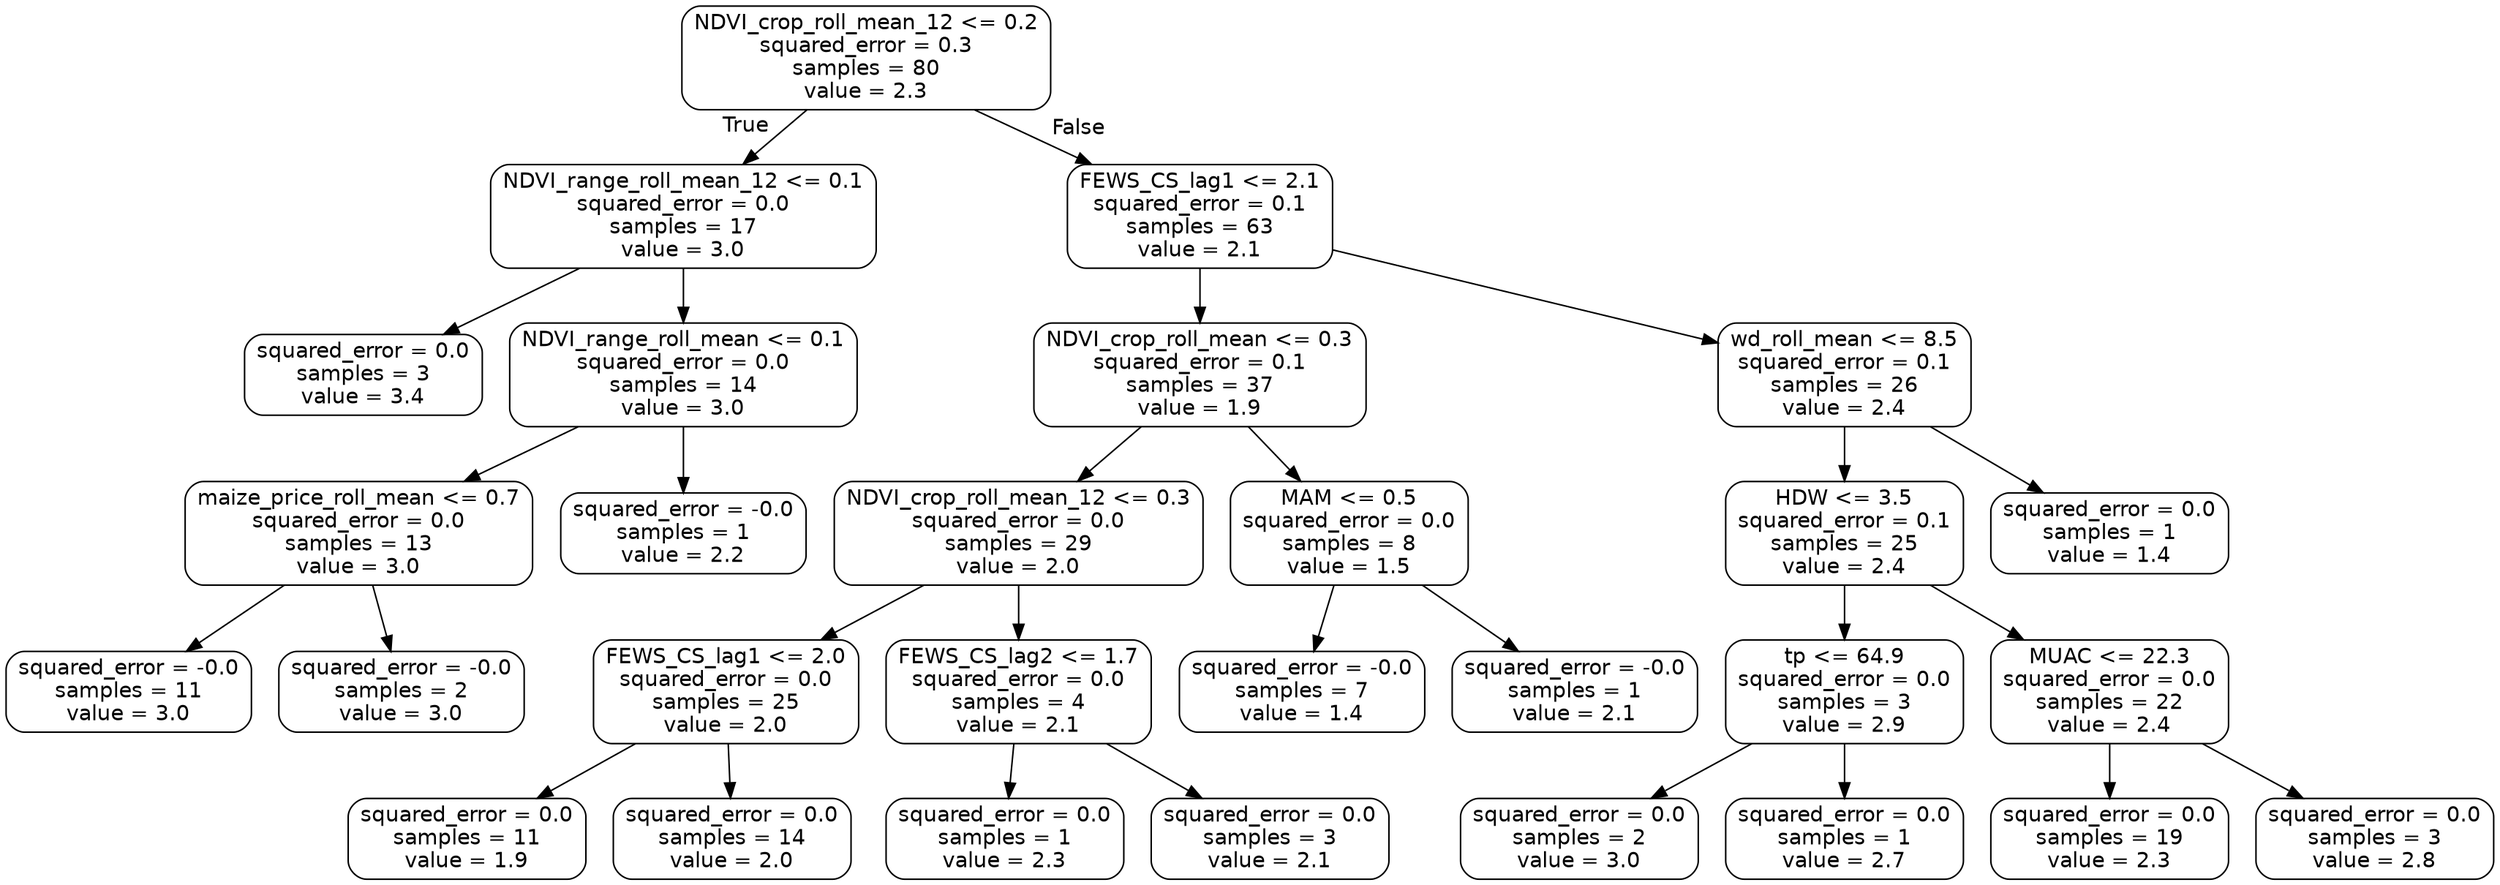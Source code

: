 digraph Tree {
node [shape=box, style="rounded", color="black", fontname="helvetica"] ;
edge [fontname="helvetica"] ;
0 [label="NDVI_crop_roll_mean_12 <= 0.2\nsquared_error = 0.3\nsamples = 80\nvalue = 2.3"] ;
1 [label="NDVI_range_roll_mean_12 <= 0.1\nsquared_error = 0.0\nsamples = 17\nvalue = 3.0"] ;
0 -> 1 [labeldistance=2.5, labelangle=45, headlabel="True"] ;
2 [label="squared_error = 0.0\nsamples = 3\nvalue = 3.4"] ;
1 -> 2 ;
3 [label="NDVI_range_roll_mean <= 0.1\nsquared_error = 0.0\nsamples = 14\nvalue = 3.0"] ;
1 -> 3 ;
4 [label="maize_price_roll_mean <= 0.7\nsquared_error = 0.0\nsamples = 13\nvalue = 3.0"] ;
3 -> 4 ;
5 [label="squared_error = -0.0\nsamples = 11\nvalue = 3.0"] ;
4 -> 5 ;
6 [label="squared_error = -0.0\nsamples = 2\nvalue = 3.0"] ;
4 -> 6 ;
7 [label="squared_error = -0.0\nsamples = 1\nvalue = 2.2"] ;
3 -> 7 ;
8 [label="FEWS_CS_lag1 <= 2.1\nsquared_error = 0.1\nsamples = 63\nvalue = 2.1"] ;
0 -> 8 [labeldistance=2.5, labelangle=-45, headlabel="False"] ;
9 [label="NDVI_crop_roll_mean <= 0.3\nsquared_error = 0.1\nsamples = 37\nvalue = 1.9"] ;
8 -> 9 ;
10 [label="NDVI_crop_roll_mean_12 <= 0.3\nsquared_error = 0.0\nsamples = 29\nvalue = 2.0"] ;
9 -> 10 ;
11 [label="FEWS_CS_lag1 <= 2.0\nsquared_error = 0.0\nsamples = 25\nvalue = 2.0"] ;
10 -> 11 ;
12 [label="squared_error = 0.0\nsamples = 11\nvalue = 1.9"] ;
11 -> 12 ;
13 [label="squared_error = 0.0\nsamples = 14\nvalue = 2.0"] ;
11 -> 13 ;
14 [label="FEWS_CS_lag2 <= 1.7\nsquared_error = 0.0\nsamples = 4\nvalue = 2.1"] ;
10 -> 14 ;
15 [label="squared_error = 0.0\nsamples = 1\nvalue = 2.3"] ;
14 -> 15 ;
16 [label="squared_error = 0.0\nsamples = 3\nvalue = 2.1"] ;
14 -> 16 ;
17 [label="MAM <= 0.5\nsquared_error = 0.0\nsamples = 8\nvalue = 1.5"] ;
9 -> 17 ;
18 [label="squared_error = -0.0\nsamples = 7\nvalue = 1.4"] ;
17 -> 18 ;
19 [label="squared_error = -0.0\nsamples = 1\nvalue = 2.1"] ;
17 -> 19 ;
20 [label="wd_roll_mean <= 8.5\nsquared_error = 0.1\nsamples = 26\nvalue = 2.4"] ;
8 -> 20 ;
21 [label="HDW <= 3.5\nsquared_error = 0.1\nsamples = 25\nvalue = 2.4"] ;
20 -> 21 ;
22 [label="tp <= 64.9\nsquared_error = 0.0\nsamples = 3\nvalue = 2.9"] ;
21 -> 22 ;
23 [label="squared_error = 0.0\nsamples = 2\nvalue = 3.0"] ;
22 -> 23 ;
24 [label="squared_error = 0.0\nsamples = 1\nvalue = 2.7"] ;
22 -> 24 ;
25 [label="MUAC <= 22.3\nsquared_error = 0.0\nsamples = 22\nvalue = 2.4"] ;
21 -> 25 ;
26 [label="squared_error = 0.0\nsamples = 19\nvalue = 2.3"] ;
25 -> 26 ;
27 [label="squared_error = 0.0\nsamples = 3\nvalue = 2.8"] ;
25 -> 27 ;
28 [label="squared_error = 0.0\nsamples = 1\nvalue = 1.4"] ;
20 -> 28 ;
}